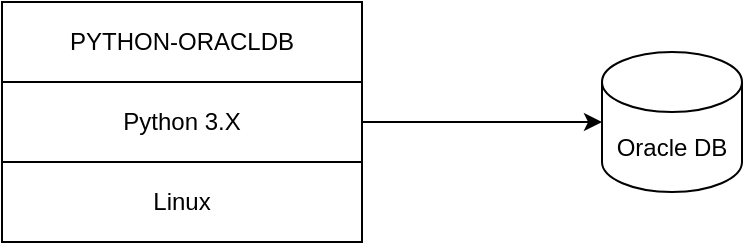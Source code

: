 <mxfile version="28.1.1" pages="3">
  <diagram name="Thin-Mode" id="JczfC67XA_MFm7w0CVA5">
    <mxGraphModel dx="1345" dy="905" grid="1" gridSize="10" guides="1" tooltips="1" connect="1" arrows="1" fold="1" page="1" pageScale="1" pageWidth="850" pageHeight="1100" math="0" shadow="0">
      <root>
        <mxCell id="0" />
        <mxCell id="1" parent="0" />
        <mxCell id="VxHfrE-ZoXU3M3a6k4wO-1" value="Linux" style="rounded=0;whiteSpace=wrap;html=1;" vertex="1" parent="1">
          <mxGeometry x="230" y="600" width="180" height="40" as="geometry" />
        </mxCell>
        <mxCell id="VxHfrE-ZoXU3M3a6k4wO-2" value="Python 3.X" style="rounded=0;whiteSpace=wrap;html=1;" vertex="1" parent="1">
          <mxGeometry x="230" y="560" width="180" height="40" as="geometry" />
        </mxCell>
        <mxCell id="VxHfrE-ZoXU3M3a6k4wO-3" value="PYTHON-ORACLDB" style="rounded=0;whiteSpace=wrap;html=1;" vertex="1" parent="1">
          <mxGeometry x="230" y="520" width="180" height="40" as="geometry" />
        </mxCell>
        <mxCell id="VxHfrE-ZoXU3M3a6k4wO-4" value="Oracle DB" style="shape=cylinder3;whiteSpace=wrap;html=1;boundedLbl=1;backgroundOutline=1;size=15;" vertex="1" parent="1">
          <mxGeometry x="530" y="545" width="70" height="70" as="geometry" />
        </mxCell>
        <mxCell id="VxHfrE-ZoXU3M3a6k4wO-5" style="edgeStyle=orthogonalEdgeStyle;rounded=0;orthogonalLoop=1;jettySize=auto;html=1;exitX=1;exitY=0.5;exitDx=0;exitDy=0;entryX=0;entryY=0.5;entryDx=0;entryDy=0;entryPerimeter=0;" edge="1" parent="1" source="VxHfrE-ZoXU3M3a6k4wO-2" target="VxHfrE-ZoXU3M3a6k4wO-4">
          <mxGeometry relative="1" as="geometry" />
        </mxCell>
      </root>
    </mxGraphModel>
  </diagram>
  <diagram id="UBJ7WSaJx-WNrD1sI9aQ" name="Thick-Mode-1">
    <mxGraphModel dx="1143" dy="769" grid="1" gridSize="10" guides="1" tooltips="1" connect="1" arrows="1" fold="1" page="1" pageScale="1" pageWidth="850" pageHeight="1100" math="0" shadow="0">
      <root>
        <mxCell id="0" />
        <mxCell id="1" parent="0" />
        <mxCell id="bi6wKQOKZAi36R2MEr_m-1" value="Linux" style="rounded=0;whiteSpace=wrap;html=1;" vertex="1" parent="1">
          <mxGeometry x="250" y="320" width="180" height="40" as="geometry" />
        </mxCell>
        <mxCell id="bi6wKQOKZAi36R2MEr_m-2" value="Python 3.X" style="rounded=0;whiteSpace=wrap;html=1;" vertex="1" parent="1">
          <mxGeometry x="250" y="280" width="180" height="40" as="geometry" />
        </mxCell>
        <mxCell id="bi6wKQOKZAi36R2MEr_m-3" value="PYTHON-ORACLDB" style="rounded=0;whiteSpace=wrap;html=1;" vertex="1" parent="1">
          <mxGeometry x="250" y="240" width="180" height="40" as="geometry" />
        </mxCell>
        <mxCell id="bi6wKQOKZAi36R2MEr_m-4" value="Oracle DB" style="shape=cylinder3;whiteSpace=wrap;html=1;boundedLbl=1;backgroundOutline=1;size=15;" vertex="1" parent="1">
          <mxGeometry x="550" y="265" width="70" height="70" as="geometry" />
        </mxCell>
        <mxCell id="bi6wKQOKZAi36R2MEr_m-5" style="edgeStyle=orthogonalEdgeStyle;rounded=0;orthogonalLoop=1;jettySize=auto;html=1;exitX=1;exitY=0.5;exitDx=0;exitDy=0;entryX=0;entryY=0.5;entryDx=0;entryDy=0;entryPerimeter=0;" edge="1" parent="1" source="bi6wKQOKZAi36R2MEr_m-2" target="bi6wKQOKZAi36R2MEr_m-4">
          <mxGeometry relative="1" as="geometry" />
        </mxCell>
        <mxCell id="-KsddlXM23cylvkR3uLE-1" value="Oracle Instant Client Libraries" style="rounded=0;whiteSpace=wrap;html=1;" vertex="1" parent="1">
          <mxGeometry x="250" y="200" width="180" height="40" as="geometry" />
        </mxCell>
      </root>
    </mxGraphModel>
  </diagram>
  <diagram id="POuWbJB5ak2XEZf4Je_1" name="Thick-Mode-2">
    <mxGraphModel dx="1143" dy="769" grid="1" gridSize="10" guides="1" tooltips="1" connect="1" arrows="1" fold="1" page="1" pageScale="1" pageWidth="850" pageHeight="1100" math="0" shadow="0">
      <root>
        <mxCell id="0" />
        <mxCell id="1" parent="0" />
        <mxCell id="FJQJZ8IDftK4dnyQ6l1j-1" value="Linux" style="rounded=0;whiteSpace=wrap;html=1;" vertex="1" parent="1">
          <mxGeometry x="290" y="380" width="180" height="40" as="geometry" />
        </mxCell>
        <mxCell id="FJQJZ8IDftK4dnyQ6l1j-2" value="Python 3.X" style="rounded=0;whiteSpace=wrap;html=1;" vertex="1" parent="1">
          <mxGeometry x="290" y="340" width="180" height="40" as="geometry" />
        </mxCell>
        <mxCell id="FJQJZ8IDftK4dnyQ6l1j-3" value="PYTHON-ORACLDB" style="rounded=0;whiteSpace=wrap;html=1;" vertex="1" parent="1">
          <mxGeometry x="290" y="300" width="180" height="40" as="geometry" />
        </mxCell>
        <mxCell id="FJQJZ8IDftK4dnyQ6l1j-4" value="Oracle DB" style="shape=cylinder3;whiteSpace=wrap;html=1;boundedLbl=1;backgroundOutline=1;size=15;" vertex="1" parent="1">
          <mxGeometry x="590" y="325" width="70" height="70" as="geometry" />
        </mxCell>
        <mxCell id="FJQJZ8IDftK4dnyQ6l1j-5" style="edgeStyle=orthogonalEdgeStyle;rounded=0;orthogonalLoop=1;jettySize=auto;html=1;exitX=1;exitY=0.5;exitDx=0;exitDy=0;entryX=0;entryY=0.5;entryDx=0;entryDy=0;entryPerimeter=0;" edge="1" parent="1" source="FJQJZ8IDftK4dnyQ6l1j-2" target="FJQJZ8IDftK4dnyQ6l1j-4">
          <mxGeometry relative="1" as="geometry" />
        </mxCell>
        <mxCell id="FJQJZ8IDftK4dnyQ6l1j-6" value="Oracle Instant Client Libraries" style="rounded=0;whiteSpace=wrap;html=1;" vertex="1" parent="1">
          <mxGeometry x="290" y="260" width="180" height="40" as="geometry" />
        </mxCell>
        <mxCell id="FJQJZ8IDftK4dnyQ6l1j-7" value="timezone_n.dat" style="rounded=0;whiteSpace=wrap;html=1;fontFamily=Helvetica;" vertex="1" parent="1">
          <mxGeometry x="290" y="220" width="180" height="40" as="geometry" />
        </mxCell>
        <UserObject label="&lt;span style=&quot;caret-color: rgb(0, 0, 0); color: rgb(0, 0, 0); font-family: Helvetica; font-size: 12px; font-style: normal; font-variant-caps: normal; font-weight: 400; letter-spacing: normal; orphans: auto; text-align: center; text-indent: 0px; text-transform: none; white-space: normal; widows: auto; word-spacing: 0px; -webkit-text-stroke-width: 0px; background-color: rgb(236, 236, 236); text-decoration: none; display: inline !important; float: none;&quot;&gt;timezone_n.dat&lt;/span&gt;" link="&lt;span style=&quot;caret-color: rgb(0, 0, 0); color: rgb(0, 0, 0); font-family: Helvetica; font-size: 12px; font-style: normal; font-variant-caps: normal; font-weight: 400; letter-spacing: normal; orphans: auto; text-align: center; text-indent: 0px; text-transform: none; white-space: normal; widows: auto; word-spacing: 0px; -webkit-text-stroke-width: 0px; background-color: rgb(236, 236, 236); text-decoration: none; display: inline !important; float: none;&quot;&gt;timezone_n.dat&lt;/span&gt;" id="FJQJZ8IDftK4dnyQ6l1j-8">
          <mxCell style="text;whiteSpace=wrap;html=1;" vertex="1" parent="1">
            <mxGeometry x="590" y="430" width="90" height="30" as="geometry" />
          </mxCell>
        </UserObject>
        <mxCell id="FJQJZ8IDftK4dnyQ6l1j-9" value="" style="endArrow=none;html=1;rounded=0;entryX=0.5;entryY=1;entryDx=0;entryDy=0;entryPerimeter=0;exitX=0.433;exitY=-0.067;exitDx=0;exitDy=0;exitPerimeter=0;" edge="1" parent="1" source="FJQJZ8IDftK4dnyQ6l1j-8" target="FJQJZ8IDftK4dnyQ6l1j-4">
          <mxGeometry width="50" height="50" relative="1" as="geometry">
            <mxPoint x="400" y="420" as="sourcePoint" />
            <mxPoint x="450" y="370" as="targetPoint" />
          </mxGeometry>
        </mxCell>
      </root>
    </mxGraphModel>
  </diagram>
</mxfile>
